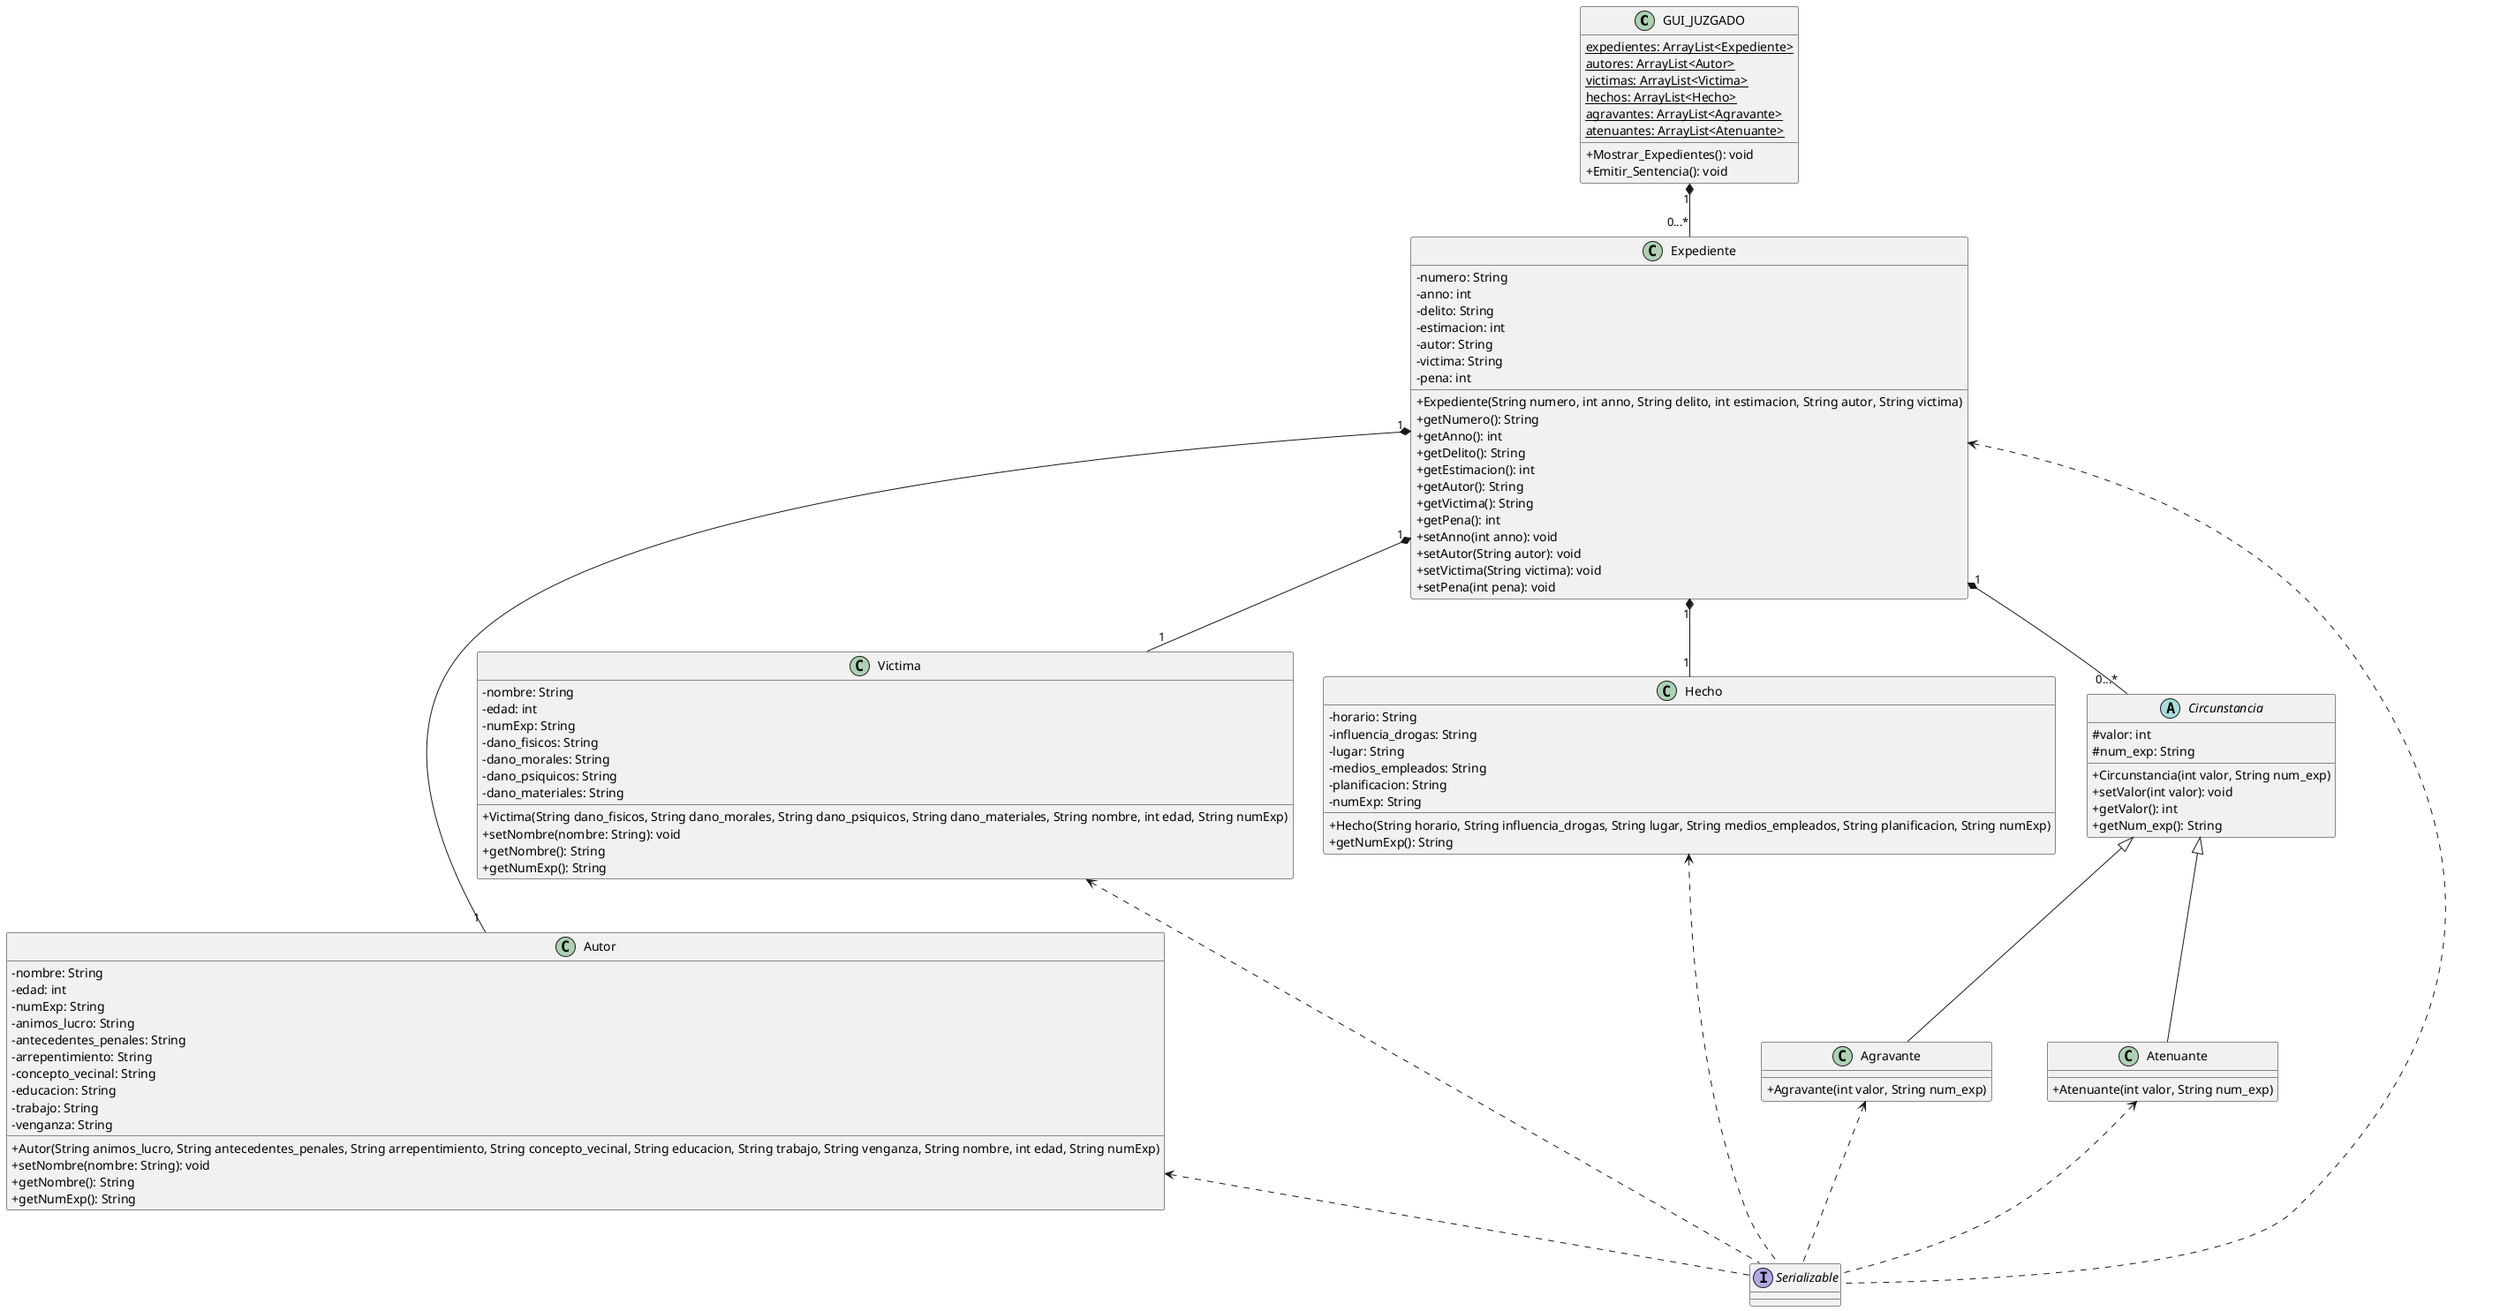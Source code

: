 @startuml
skinparam ClassAttributeIconSize 0

class GUI_JUZGADO{
    {static} expedientes: ArrayList<Expediente>
    {static} autores: ArrayList<Autor>
    {static} victimas: ArrayList<Victima>
    {static} hechos: ArrayList<Hecho>
    {static} agravantes: ArrayList<Agravante>
    {static} atenuantes: ArrayList<Atenuante>

    +Mostrar_Expedientes(): void
    +Emitir_Sentencia(): void
}

class Expediente{
    -numero: String
    -anno: int
    -delito: String
    -estimacion: int
    -autor: String
    -victima: String
    -pena: int

    +Expediente(String numero, int anno, String delito, int estimacion, String autor, String victima)
    +getNumero(): String
    +getAnno(): int
    +getDelito(): String
    +getEstimacion(): int
    +getAutor(): String
    +getVictima(): String
    +getPena(): int
    +setAnno(int anno): void
    +setAutor(String autor): void
    +setVictima(String victima): void
    +setPena(int pena): void
}

class Autor{
    -nombre: String
    -edad: int
    -numExp: String
    -animos_lucro: String
    -antecedentes_penales: String
    -arrepentimiento: String
    -concepto_vecinal: String
    -educacion: String
    -trabajo: String
    -venganza: String

    +Autor(String animos_lucro, String antecedentes_penales, String arrepentimiento, String concepto_vecinal, String educacion, String trabajo, String venganza, String nombre, int edad, String numExp)
    +setNombre(nombre: String): void
    +getNombre(): String
    +getNumExp(): String
}

class Victima{
    -nombre: String
    -edad: int
    -numExp: String
    -dano_fisicos: String
    -dano_morales: String
    -dano_psiquicos: String
    -dano_materiales: String

    +Victima(String dano_fisicos, String dano_morales, String dano_psiquicos, String dano_materiales, String nombre, int edad, String numExp)
    +setNombre(nombre: String): void
    +getNombre(): String
    +getNumExp(): String
}

class Hecho{
    -horario: String
    -influencia_drogas: String
    -lugar: String
    -medios_empleados: String
    -planificacion: String
    -numExp: String

    +Hecho(String horario, String influencia_drogas, String lugar, String medios_empleados, String planificacion, String numExp)
    +getNumExp(): String
}

abstract class Circunstancia{
    #valor: int
    #num_exp: String

    +Circunstancia(int valor, String num_exp)
    +setValor(int valor): void
    +getValor(): int
    +getNum_exp(): String
}

class Agravante{
    +Agravante(int valor, String num_exp)
}

class Atenuante{
    +Atenuante(int valor, String num_exp)
}

interface Serializable

Circunstancia <|-- Agravante
Circunstancia <|-- Atenuante
Expediente "1" *-- "0...*" Circunstancia
Expediente "1" *-- "1" Autor
Expediente "1" *-- "1" Victima
Expediente "1" *-- "1" Hecho
GUI_JUZGADO "1" *-- "0...*" Expediente
Expediente <.. Serializable
Autor <.. Serializable
Victima <.. Serializable
Hecho <.. Serializable
Agravante <.. Serializable
Atenuante <.. Serializable

@enduml